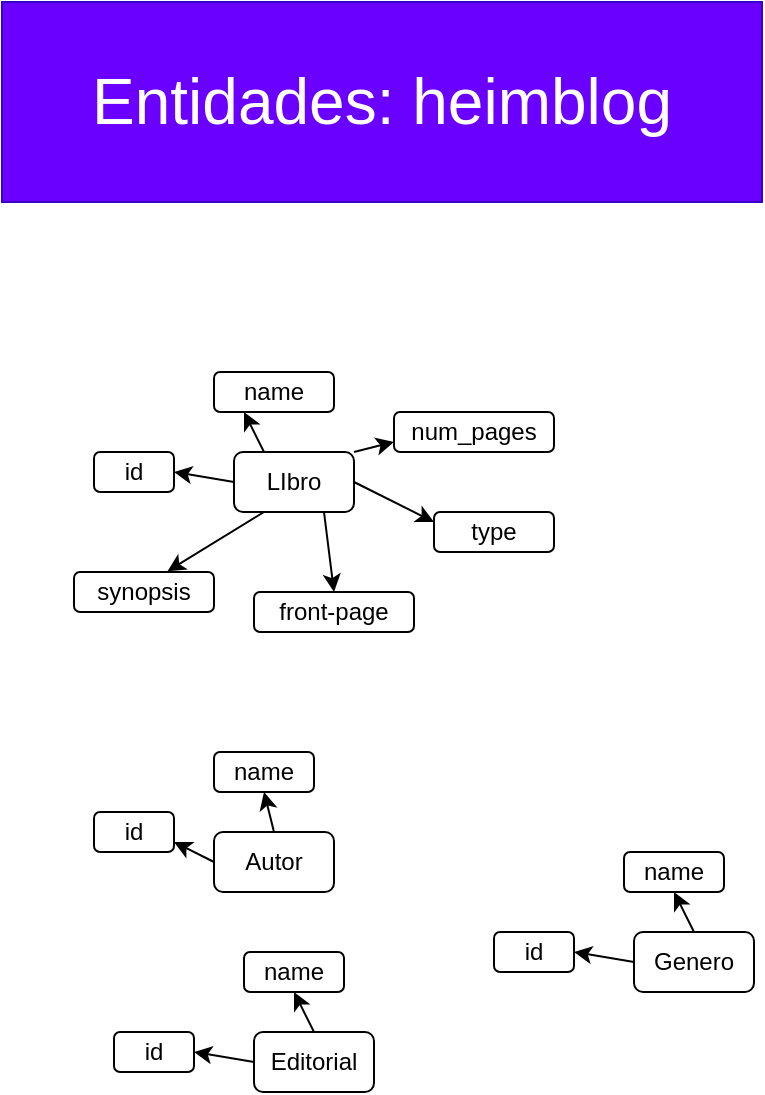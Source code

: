 <mxfile>
    <diagram id="eh6E6femlcdVl_YliUZl" name="Página-1">
        <mxGraphModel dx="1638" dy="1528" grid="1" gridSize="10" guides="1" tooltips="1" connect="1" arrows="1" fold="1" page="1" pageScale="1" pageWidth="827" pageHeight="1169" math="0" shadow="0">
            <root>
                <mxCell id="0"/>
                <mxCell id="1" parent="0"/>
                <mxCell id="13" style="edgeStyle=none;html=1;exitX=0;exitY=0.5;exitDx=0;exitDy=0;entryX=1;entryY=0.5;entryDx=0;entryDy=0;" edge="1" parent="1" source="3" target="6">
                    <mxGeometry relative="1" as="geometry"/>
                </mxCell>
                <mxCell id="14" style="edgeStyle=none;html=1;exitX=0.25;exitY=0;exitDx=0;exitDy=0;entryX=0.25;entryY=1;entryDx=0;entryDy=0;" edge="1" parent="1" source="3" target="7">
                    <mxGeometry relative="1" as="geometry"/>
                </mxCell>
                <mxCell id="15" style="edgeStyle=none;html=1;exitX=1;exitY=0;exitDx=0;exitDy=0;entryX=0;entryY=0.75;entryDx=0;entryDy=0;" edge="1" parent="1" source="3" target="8">
                    <mxGeometry relative="1" as="geometry"/>
                </mxCell>
                <mxCell id="16" style="edgeStyle=none;html=1;exitX=1;exitY=0.5;exitDx=0;exitDy=0;entryX=0;entryY=0.25;entryDx=0;entryDy=0;" edge="1" parent="1" source="3" target="9">
                    <mxGeometry relative="1" as="geometry"/>
                </mxCell>
                <mxCell id="17" style="edgeStyle=none;html=1;exitX=0.75;exitY=1;exitDx=0;exitDy=0;entryX=0.5;entryY=0;entryDx=0;entryDy=0;" edge="1" parent="1" source="3" target="10">
                    <mxGeometry relative="1" as="geometry"/>
                </mxCell>
                <mxCell id="18" style="edgeStyle=none;html=1;exitX=0.25;exitY=1;exitDx=0;exitDy=0;entryX=0.667;entryY=-0.016;entryDx=0;entryDy=0;entryPerimeter=0;" edge="1" parent="1" source="3" target="11">
                    <mxGeometry relative="1" as="geometry"/>
                </mxCell>
                <mxCell id="3" value="LIbro" style="rounded=1;whiteSpace=wrap;html=1;" vertex="1" parent="1">
                    <mxGeometry x="340" y="445" width="60" height="30" as="geometry"/>
                </mxCell>
                <mxCell id="6" value="id" style="rounded=1;whiteSpace=wrap;html=1;" vertex="1" parent="1">
                    <mxGeometry x="270" y="445" width="40" height="20" as="geometry"/>
                </mxCell>
                <mxCell id="7" value="name" style="rounded=1;whiteSpace=wrap;html=1;" vertex="1" parent="1">
                    <mxGeometry x="330" y="405" width="60" height="20" as="geometry"/>
                </mxCell>
                <mxCell id="8" value="num_pages" style="rounded=1;whiteSpace=wrap;html=1;" vertex="1" parent="1">
                    <mxGeometry x="420" y="425" width="80" height="20" as="geometry"/>
                </mxCell>
                <mxCell id="9" value="type" style="rounded=1;whiteSpace=wrap;html=1;" vertex="1" parent="1">
                    <mxGeometry x="440" y="475" width="60" height="20" as="geometry"/>
                </mxCell>
                <mxCell id="10" value="front-page" style="rounded=1;whiteSpace=wrap;html=1;" vertex="1" parent="1">
                    <mxGeometry x="350" y="515" width="80" height="20" as="geometry"/>
                </mxCell>
                <mxCell id="11" value="synopsis" style="rounded=1;whiteSpace=wrap;html=1;" vertex="1" parent="1">
                    <mxGeometry x="260" y="505" width="70" height="20" as="geometry"/>
                </mxCell>
                <mxCell id="23" style="edgeStyle=none;html=1;exitX=0;exitY=0.5;exitDx=0;exitDy=0;entryX=1;entryY=0.75;entryDx=0;entryDy=0;" edge="1" parent="1" source="20" target="21">
                    <mxGeometry relative="1" as="geometry"/>
                </mxCell>
                <mxCell id="25" style="edgeStyle=none;html=1;exitX=0.5;exitY=0;exitDx=0;exitDy=0;entryX=0.5;entryY=1;entryDx=0;entryDy=0;" edge="1" parent="1" source="20" target="22">
                    <mxGeometry relative="1" as="geometry"/>
                </mxCell>
                <mxCell id="20" value="Autor" style="rounded=1;whiteSpace=wrap;html=1;" vertex="1" parent="1">
                    <mxGeometry x="330" y="635" width="60" height="30" as="geometry"/>
                </mxCell>
                <mxCell id="21" value="id" style="rounded=1;whiteSpace=wrap;html=1;" vertex="1" parent="1">
                    <mxGeometry x="270" y="625" width="40" height="20" as="geometry"/>
                </mxCell>
                <mxCell id="22" value="name" style="rounded=1;whiteSpace=wrap;html=1;" vertex="1" parent="1">
                    <mxGeometry x="330" y="595" width="50" height="20" as="geometry"/>
                </mxCell>
                <mxCell id="29" style="edgeStyle=none;html=1;exitX=0;exitY=0.5;exitDx=0;exitDy=0;entryX=1;entryY=0.5;entryDx=0;entryDy=0;" edge="1" parent="1" source="26" target="27">
                    <mxGeometry relative="1" as="geometry"/>
                </mxCell>
                <mxCell id="30" style="edgeStyle=none;html=1;exitX=0.5;exitY=0;exitDx=0;exitDy=0;entryX=0.5;entryY=1;entryDx=0;entryDy=0;" edge="1" parent="1" source="26" target="28">
                    <mxGeometry relative="1" as="geometry"/>
                </mxCell>
                <mxCell id="26" value="Editorial" style="rounded=1;whiteSpace=wrap;html=1;" vertex="1" parent="1">
                    <mxGeometry x="350" y="735" width="60" height="30" as="geometry"/>
                </mxCell>
                <mxCell id="27" value="id" style="rounded=1;whiteSpace=wrap;html=1;" vertex="1" parent="1">
                    <mxGeometry x="280" y="735" width="40" height="20" as="geometry"/>
                </mxCell>
                <mxCell id="28" value="name" style="rounded=1;whiteSpace=wrap;html=1;" vertex="1" parent="1">
                    <mxGeometry x="345" y="695" width="50" height="20" as="geometry"/>
                </mxCell>
                <mxCell id="34" style="edgeStyle=none;html=1;exitX=0;exitY=0.5;exitDx=0;exitDy=0;entryX=1;entryY=0.5;entryDx=0;entryDy=0;" edge="1" parent="1" source="36" target="37">
                    <mxGeometry relative="1" as="geometry"/>
                </mxCell>
                <mxCell id="35" style="edgeStyle=none;html=1;exitX=0.5;exitY=0;exitDx=0;exitDy=0;entryX=0.5;entryY=1;entryDx=0;entryDy=0;" edge="1" parent="1" source="36" target="38">
                    <mxGeometry relative="1" as="geometry"/>
                </mxCell>
                <mxCell id="36" value="Genero" style="rounded=1;whiteSpace=wrap;html=1;" vertex="1" parent="1">
                    <mxGeometry x="540" y="685" width="60" height="30" as="geometry"/>
                </mxCell>
                <mxCell id="37" value="id" style="rounded=1;whiteSpace=wrap;html=1;" vertex="1" parent="1">
                    <mxGeometry x="470" y="685" width="40" height="20" as="geometry"/>
                </mxCell>
                <mxCell id="38" value="name" style="rounded=1;whiteSpace=wrap;html=1;" vertex="1" parent="1">
                    <mxGeometry x="535" y="645" width="50" height="20" as="geometry"/>
                </mxCell>
                <mxCell id="39" value="&lt;font style=&quot;font-size: 32px;&quot;&gt;Entidades: heimblog&lt;/font&gt;" style="text;html=1;strokeColor=#3700CC;fillColor=#6a00ff;align=center;verticalAlign=middle;whiteSpace=wrap;rounded=0;fontColor=#ffffff;" vertex="1" parent="1">
                    <mxGeometry x="224" y="220" width="380" height="100" as="geometry"/>
                </mxCell>
            </root>
        </mxGraphModel>
    </diagram>
</mxfile>
